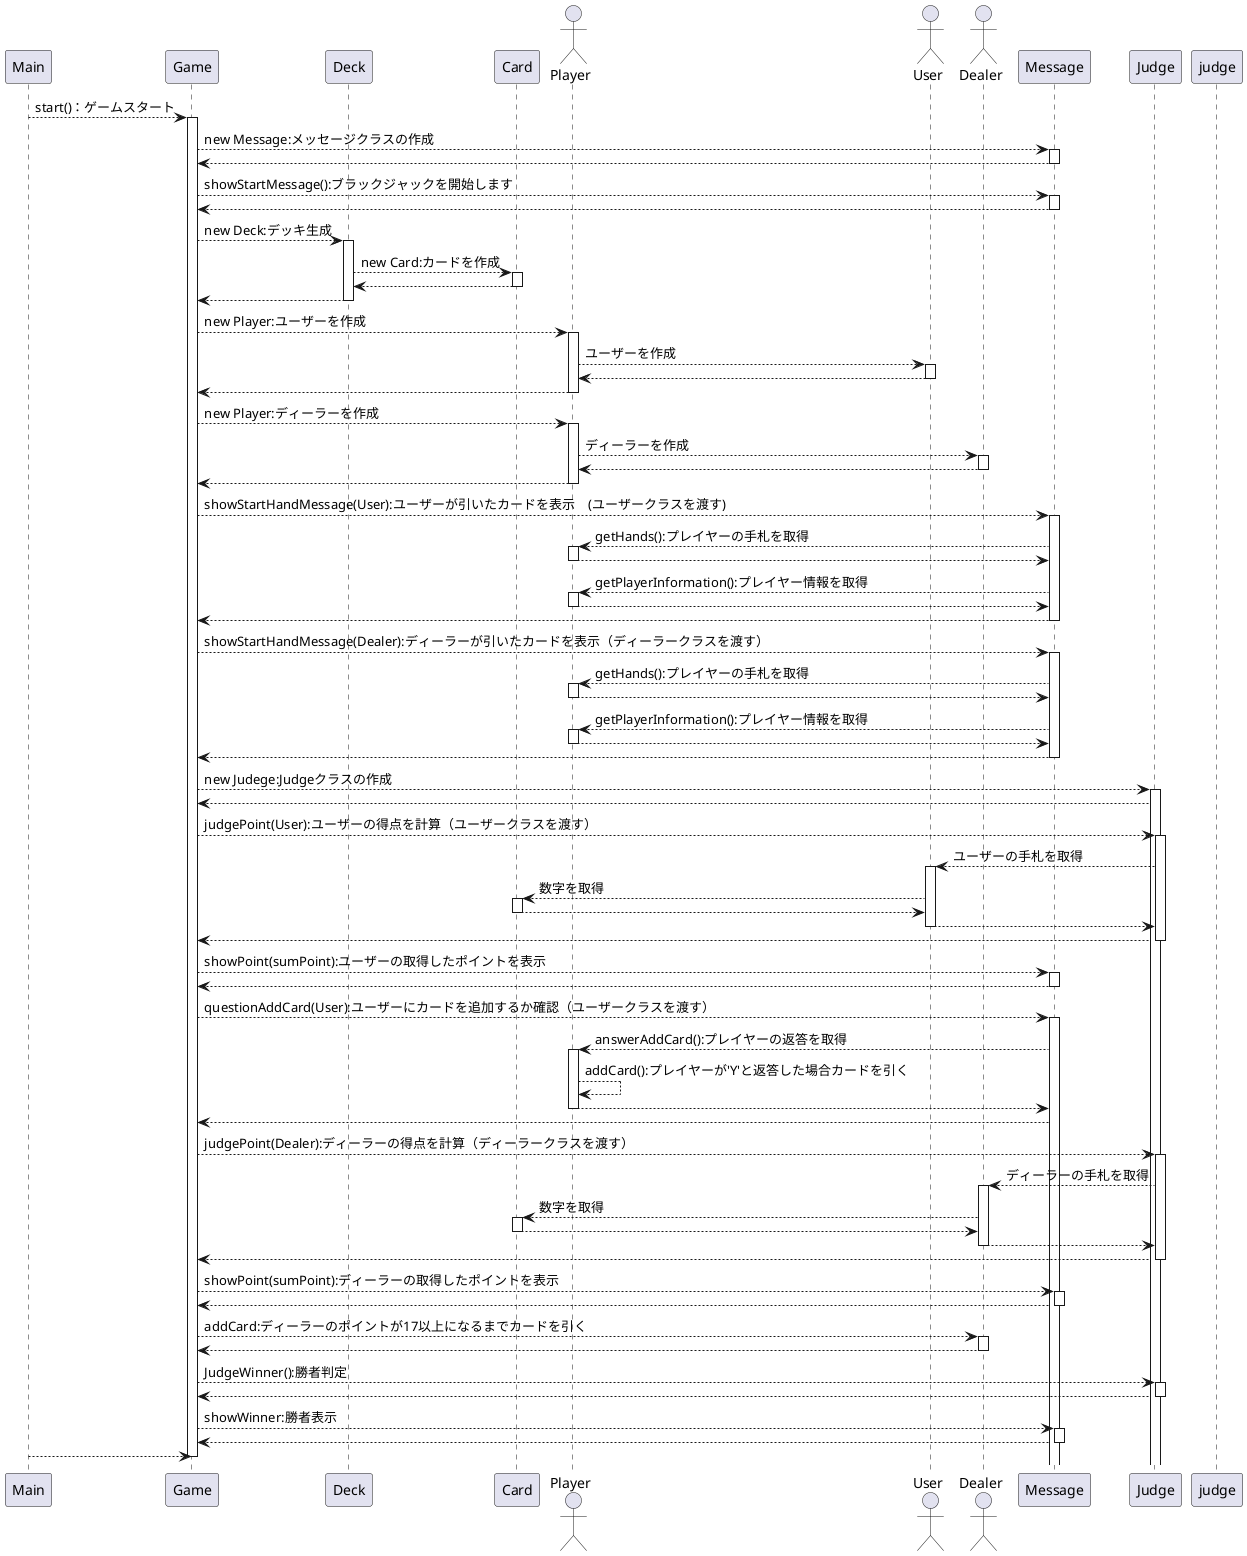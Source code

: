 @startuml
participant Main

participant Game
participant Message
participant Deck
participant Card
actor Player
actor User
actor Dealer
participant Message
participant Judge

Main--> Game:start()：ゲームスタート
activate Game

Game --> Message:new Message:メッセージクラスの作成
activate Message
Game <-- Message
deactivate Message

Game --> Message:showStartMessage():ブラックジャックを開始します
activate Message
Game <-- Message
deactivate Message

Game--> Deck:new Deck:デッキ生成
activate Deck
Deck--> Card:new Card:カードを作成
activate Card
Deck <-- Card
deactivate Card
Game <-- Deck
deactivate Deck

Game--> Player:new Player:ユーザーを作成
activate Player

Player --> User:ユーザーを作成
activate User
Player <-- User
deactivate User
Game <-- Player
deactivate Player

Game--> Player:new Player:ディーラーを作成
activate Player

Player --> Dealer:ディーラーを作成
activate Dealer
Player <-- Dealer
deactivate Dealer
Game <-- Player
deactivate Player

Game --> Message:showStartHandMessage(User):ユーザーが引いたカードを表示　(ユーザークラスを渡す)
activate Message
Message --> Player:getHands():プレイヤーの手札を取得
activate Player
Message <-- Player
deactivate Player

Message --> Player:getPlayerInformation():プレイヤー情報を取得
activate Player
Message <-- Player
deactivate Player
Game <-- Message
deactivate Message

Game --> Message:showStartHandMessage(Dealer):ディーラーが引いたカードを表示（ディーラークラスを渡す）
activate Message
Message --> Player:getHands():プレイヤーの手札を取得
activate Player
Message <-- Player
deactivate Player

Message --> Player:getPlayerInformation():プレイヤー情報を取得
activate Player
Message <-- Player
deactivate Player
Game <-- Message
deactivate Message

Game --> Judge:new Judege:Judgeクラスの作成
activate Judge
Game <-- Judge
deactivate judge

Game --> Judge:judgePoint(User):ユーザーの得点を計算（ユーザークラスを渡す）
activate Judge
Judge --> User:ユーザーの手札を取得
activate User
User --> Card:数字を取得
activate Card
User <-- Card
deactivate Card
Judge <-- User
deactivate User
Game <-- Judge
deactivate Judge

Game --> Message:showPoint(sumPoint):ユーザーの取得したポイントを表示
activate Message
Game <-- Message
deactivate Message

Game --> Message:questionAddCard(User):ユーザーにカードを追加するか確認（ユーザークラスを渡す）
activate Message
Message --> Player:answerAddCard():プレイヤーの返答を取得
activate Player
Player --> Player:addCard():プレイヤーが'Y'と返答した場合カードを引く
Message <-- Player
deactivate Player
Game <--Message

Game --> Judge:judgePoint(Dealer):ディーラーの得点を計算（ディーラークラスを渡す）
activate Judge
Judge --> Dealer:ディーラーの手札を取得
activate Dealer
Dealer--> Card:数字を取得
activate Card
Dealer<-- Card
deactivate Card
Judge <-- Dealer
deactivate Dealer
Game <-- Judge
deactivate Judge

Game --> Message:showPoint(sumPoint):ディーラーの取得したポイントを表示
activate Message
Game <-- Message
deactivate Message
Game --> Dealer:addCard:ディーラーのポイントが17以上になるまでカードを引く
activate Dealer
Game <-- Dealer
deactivate Dealer


Game --> Judge:JudgeWinner():勝者判定
activate Judge
Game <-- Judge
deactivate Judge

Game --> Message:showWinner:勝者表示
activate Message
Game <-- Message
deactivate Message

Main--> Game
deactivate Game
@enduml
